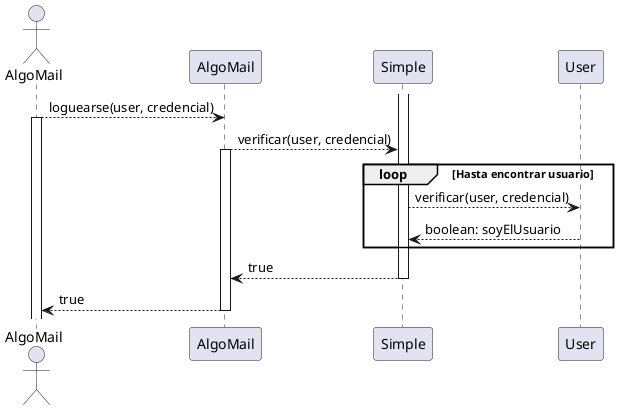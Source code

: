 @startuml
'https://plantuml.com/sequence-diagram
actor AlgoMail
participant AlgoMail as algo order 1
participant Simple as simple order 2
participant User as user order 3

AlgoMail --> algo: loguearse(user, credencial)
activate AlgoMail
algo --> simple: verificar(user, credencial)
activate algo
loop Hasta encontrar usuario
    simple --> user: verificar(user, credencial)
    user --> simple: boolean: soyElUsuario
end
activate simple
return true
return true
@enduml